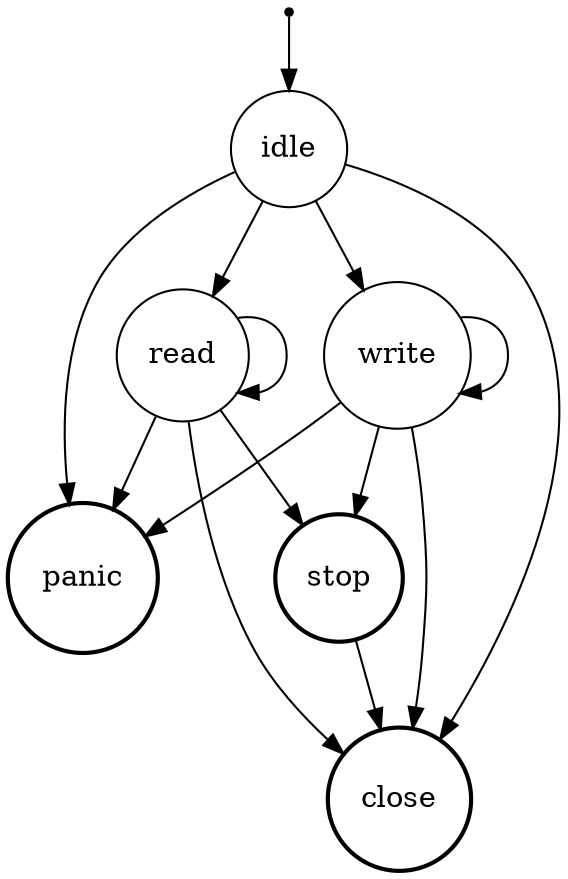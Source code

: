 digraph modes {
    "start" -> "idle";

    "idle" -> "read";
    "idle" -> "write";
    "idle" -> "close";
    "idle" -> "panic";

    "read" -> "read";
    "read" -> "stop";
    "read" -> "close";
    "read" -> "panic";

    "write" -> "write";
    "write" -> "stop";
    "write" -> "close";
    "write" -> "panic";

    "stop" -> "close";

    "start" [ shape = point ];
    "idle"  [ shape = circle ];
    "read"  [ shape = circle ];
    "write" [ shape = circle ];
    "stop"  [ shape = circle; style=bold; ];
    "close" [ shape = circle; style=bold; ];
    "panic" [ shape = circle; style=bold; ];
}
